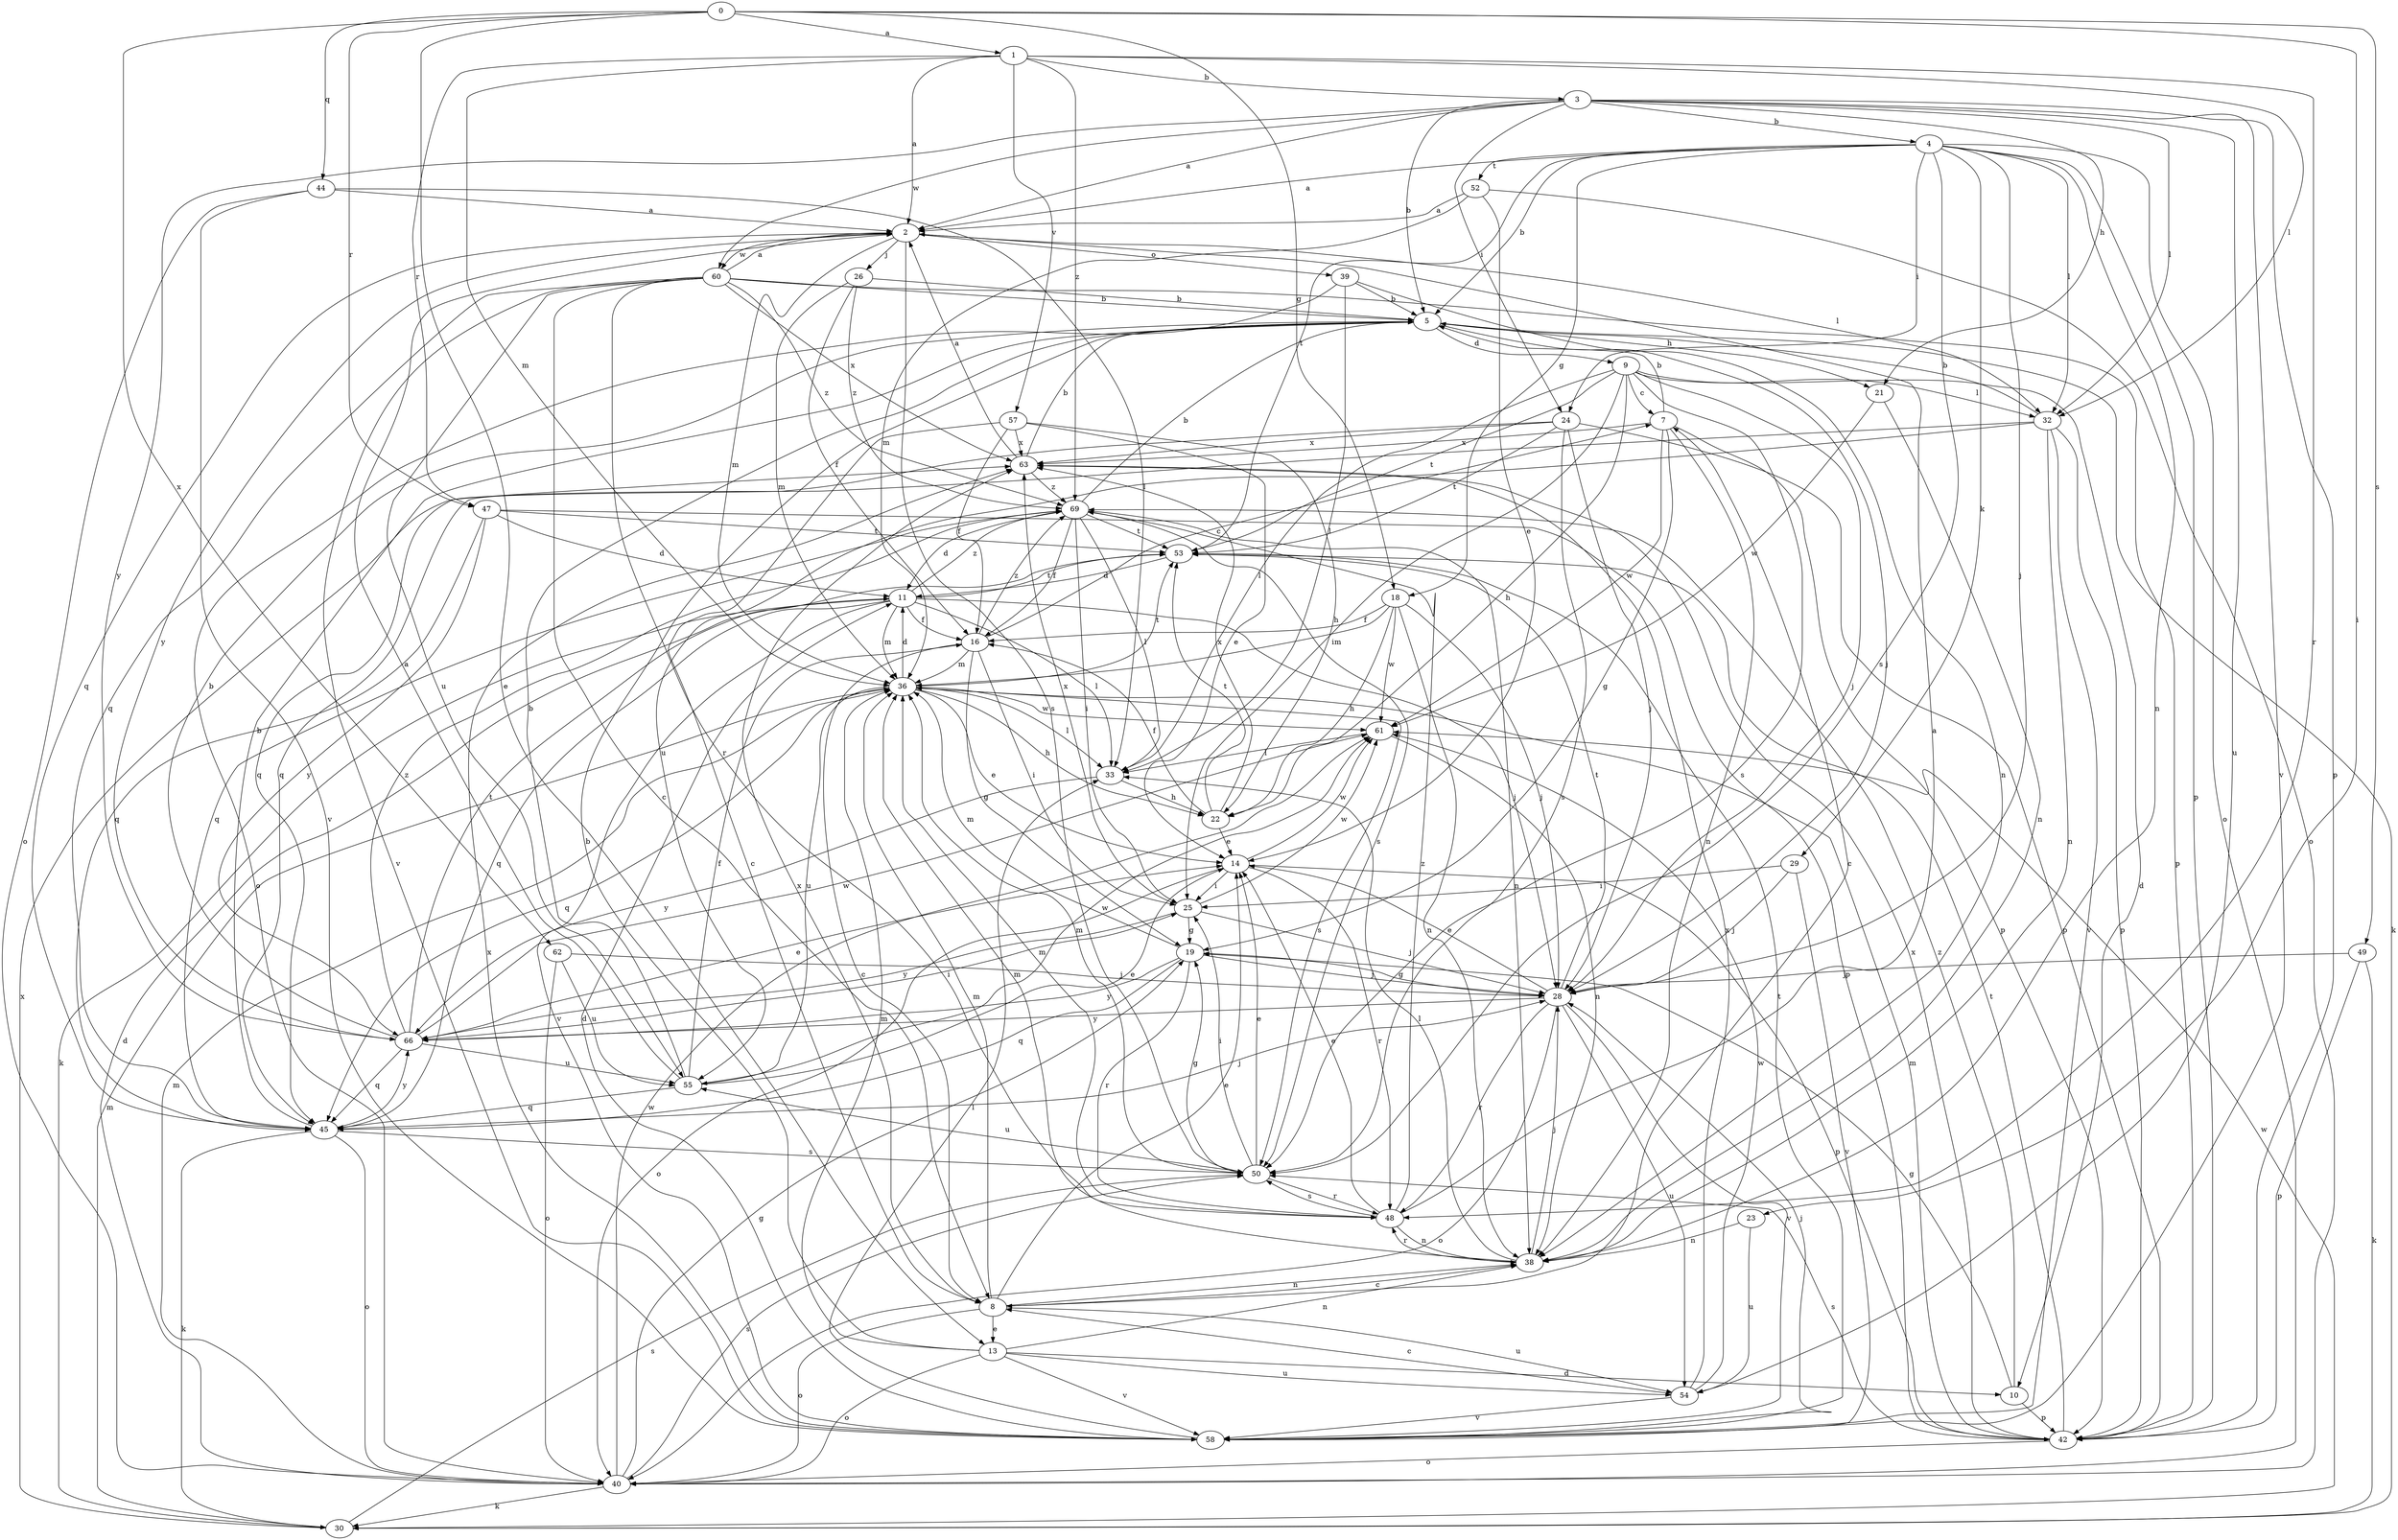 strict digraph  {
0;
1;
2;
3;
4;
5;
7;
8;
9;
10;
11;
13;
14;
16;
18;
19;
21;
22;
23;
24;
25;
26;
28;
29;
30;
32;
33;
36;
38;
39;
40;
42;
44;
45;
47;
48;
49;
50;
52;
53;
54;
55;
57;
58;
60;
61;
62;
63;
66;
69;
0 -> 1  [label=a];
0 -> 13  [label=e];
0 -> 18  [label=g];
0 -> 23  [label=i];
0 -> 44  [label=q];
0 -> 47  [label=r];
0 -> 49  [label=s];
0 -> 62  [label=x];
1 -> 2  [label=a];
1 -> 3  [label=b];
1 -> 32  [label=l];
1 -> 36  [label=m];
1 -> 47  [label=r];
1 -> 48  [label=r];
1 -> 57  [label=v];
1 -> 69  [label=z];
2 -> 26  [label=j];
2 -> 32  [label=l];
2 -> 36  [label=m];
2 -> 39  [label=o];
2 -> 45  [label=q];
2 -> 50  [label=s];
2 -> 60  [label=w];
2 -> 66  [label=y];
3 -> 2  [label=a];
3 -> 4  [label=b];
3 -> 5  [label=b];
3 -> 21  [label=h];
3 -> 24  [label=i];
3 -> 32  [label=l];
3 -> 42  [label=p];
3 -> 54  [label=u];
3 -> 58  [label=v];
3 -> 60  [label=w];
3 -> 66  [label=y];
4 -> 2  [label=a];
4 -> 5  [label=b];
4 -> 18  [label=g];
4 -> 24  [label=i];
4 -> 28  [label=j];
4 -> 29  [label=k];
4 -> 32  [label=l];
4 -> 38  [label=n];
4 -> 40  [label=o];
4 -> 42  [label=p];
4 -> 50  [label=s];
4 -> 52  [label=t];
4 -> 53  [label=t];
5 -> 9  [label=d];
5 -> 21  [label=h];
5 -> 28  [label=j];
5 -> 30  [label=k];
7 -> 5  [label=b];
7 -> 19  [label=g];
7 -> 38  [label=n];
7 -> 42  [label=p];
7 -> 61  [label=w];
7 -> 63  [label=x];
8 -> 7  [label=c];
8 -> 13  [label=e];
8 -> 14  [label=e];
8 -> 36  [label=m];
8 -> 38  [label=n];
8 -> 40  [label=o];
8 -> 54  [label=u];
8 -> 63  [label=x];
9 -> 7  [label=c];
9 -> 10  [label=d];
9 -> 22  [label=h];
9 -> 25  [label=i];
9 -> 28  [label=j];
9 -> 32  [label=l];
9 -> 33  [label=l];
9 -> 50  [label=s];
9 -> 53  [label=t];
10 -> 19  [label=g];
10 -> 42  [label=p];
10 -> 69  [label=z];
11 -> 16  [label=f];
11 -> 28  [label=j];
11 -> 30  [label=k];
11 -> 33  [label=l];
11 -> 36  [label=m];
11 -> 45  [label=q];
11 -> 53  [label=t];
11 -> 58  [label=v];
11 -> 69  [label=z];
13 -> 5  [label=b];
13 -> 10  [label=d];
13 -> 36  [label=m];
13 -> 38  [label=n];
13 -> 40  [label=o];
13 -> 54  [label=u];
13 -> 58  [label=v];
14 -> 25  [label=i];
14 -> 40  [label=o];
14 -> 42  [label=p];
14 -> 48  [label=r];
14 -> 61  [label=w];
16 -> 7  [label=c];
16 -> 8  [label=c];
16 -> 19  [label=g];
16 -> 25  [label=i];
16 -> 36  [label=m];
16 -> 69  [label=z];
18 -> 16  [label=f];
18 -> 22  [label=h];
18 -> 28  [label=j];
18 -> 36  [label=m];
18 -> 38  [label=n];
18 -> 61  [label=w];
19 -> 28  [label=j];
19 -> 36  [label=m];
19 -> 45  [label=q];
19 -> 48  [label=r];
19 -> 66  [label=y];
21 -> 38  [label=n];
21 -> 61  [label=w];
22 -> 14  [label=e];
22 -> 16  [label=f];
22 -> 53  [label=t];
22 -> 63  [label=x];
23 -> 38  [label=n];
23 -> 54  [label=u];
24 -> 28  [label=j];
24 -> 42  [label=p];
24 -> 45  [label=q];
24 -> 50  [label=s];
24 -> 53  [label=t];
24 -> 63  [label=x];
25 -> 19  [label=g];
25 -> 28  [label=j];
25 -> 61  [label=w];
25 -> 63  [label=x];
25 -> 66  [label=y];
26 -> 5  [label=b];
26 -> 16  [label=f];
26 -> 36  [label=m];
26 -> 69  [label=z];
28 -> 14  [label=e];
28 -> 19  [label=g];
28 -> 40  [label=o];
28 -> 48  [label=r];
28 -> 53  [label=t];
28 -> 54  [label=u];
28 -> 58  [label=v];
28 -> 66  [label=y];
29 -> 25  [label=i];
29 -> 28  [label=j];
29 -> 58  [label=v];
30 -> 36  [label=m];
30 -> 50  [label=s];
30 -> 61  [label=w];
30 -> 63  [label=x];
32 -> 5  [label=b];
32 -> 38  [label=n];
32 -> 42  [label=p];
32 -> 45  [label=q];
32 -> 55  [label=u];
32 -> 58  [label=v];
33 -> 22  [label=h];
33 -> 66  [label=y];
36 -> 11  [label=d];
36 -> 14  [label=e];
36 -> 22  [label=h];
36 -> 33  [label=l];
36 -> 45  [label=q];
36 -> 50  [label=s];
36 -> 53  [label=t];
36 -> 55  [label=u];
36 -> 61  [label=w];
38 -> 8  [label=c];
38 -> 28  [label=j];
38 -> 33  [label=l];
38 -> 36  [label=m];
38 -> 48  [label=r];
39 -> 5  [label=b];
39 -> 33  [label=l];
39 -> 38  [label=n];
39 -> 40  [label=o];
40 -> 11  [label=d];
40 -> 19  [label=g];
40 -> 30  [label=k];
40 -> 36  [label=m];
40 -> 50  [label=s];
40 -> 61  [label=w];
42 -> 36  [label=m];
42 -> 40  [label=o];
42 -> 50  [label=s];
42 -> 53  [label=t];
42 -> 63  [label=x];
44 -> 2  [label=a];
44 -> 33  [label=l];
44 -> 40  [label=o];
44 -> 58  [label=v];
45 -> 5  [label=b];
45 -> 28  [label=j];
45 -> 30  [label=k];
45 -> 40  [label=o];
45 -> 50  [label=s];
45 -> 66  [label=y];
47 -> 11  [label=d];
47 -> 42  [label=p];
47 -> 45  [label=q];
47 -> 53  [label=t];
47 -> 66  [label=y];
48 -> 2  [label=a];
48 -> 14  [label=e];
48 -> 36  [label=m];
48 -> 38  [label=n];
48 -> 50  [label=s];
48 -> 69  [label=z];
49 -> 28  [label=j];
49 -> 30  [label=k];
49 -> 42  [label=p];
50 -> 14  [label=e];
50 -> 19  [label=g];
50 -> 25  [label=i];
50 -> 36  [label=m];
50 -> 48  [label=r];
50 -> 55  [label=u];
52 -> 2  [label=a];
52 -> 14  [label=e];
52 -> 36  [label=m];
52 -> 40  [label=o];
53 -> 11  [label=d];
54 -> 8  [label=c];
54 -> 58  [label=v];
54 -> 61  [label=w];
54 -> 63  [label=x];
55 -> 2  [label=a];
55 -> 5  [label=b];
55 -> 14  [label=e];
55 -> 16  [label=f];
55 -> 45  [label=q];
55 -> 61  [label=w];
57 -> 8  [label=c];
57 -> 14  [label=e];
57 -> 16  [label=f];
57 -> 22  [label=h];
57 -> 63  [label=x];
58 -> 11  [label=d];
58 -> 28  [label=j];
58 -> 33  [label=l];
58 -> 53  [label=t];
58 -> 63  [label=x];
60 -> 2  [label=a];
60 -> 5  [label=b];
60 -> 8  [label=c];
60 -> 42  [label=p];
60 -> 45  [label=q];
60 -> 48  [label=r];
60 -> 55  [label=u];
60 -> 58  [label=v];
60 -> 63  [label=x];
60 -> 69  [label=z];
61 -> 33  [label=l];
61 -> 38  [label=n];
62 -> 28  [label=j];
62 -> 40  [label=o];
62 -> 55  [label=u];
63 -> 2  [label=a];
63 -> 5  [label=b];
63 -> 69  [label=z];
66 -> 5  [label=b];
66 -> 14  [label=e];
66 -> 25  [label=i];
66 -> 45  [label=q];
66 -> 53  [label=t];
66 -> 55  [label=u];
66 -> 61  [label=w];
66 -> 69  [label=z];
69 -> 5  [label=b];
69 -> 11  [label=d];
69 -> 16  [label=f];
69 -> 25  [label=i];
69 -> 33  [label=l];
69 -> 38  [label=n];
69 -> 45  [label=q];
69 -> 50  [label=s];
69 -> 53  [label=t];
}
